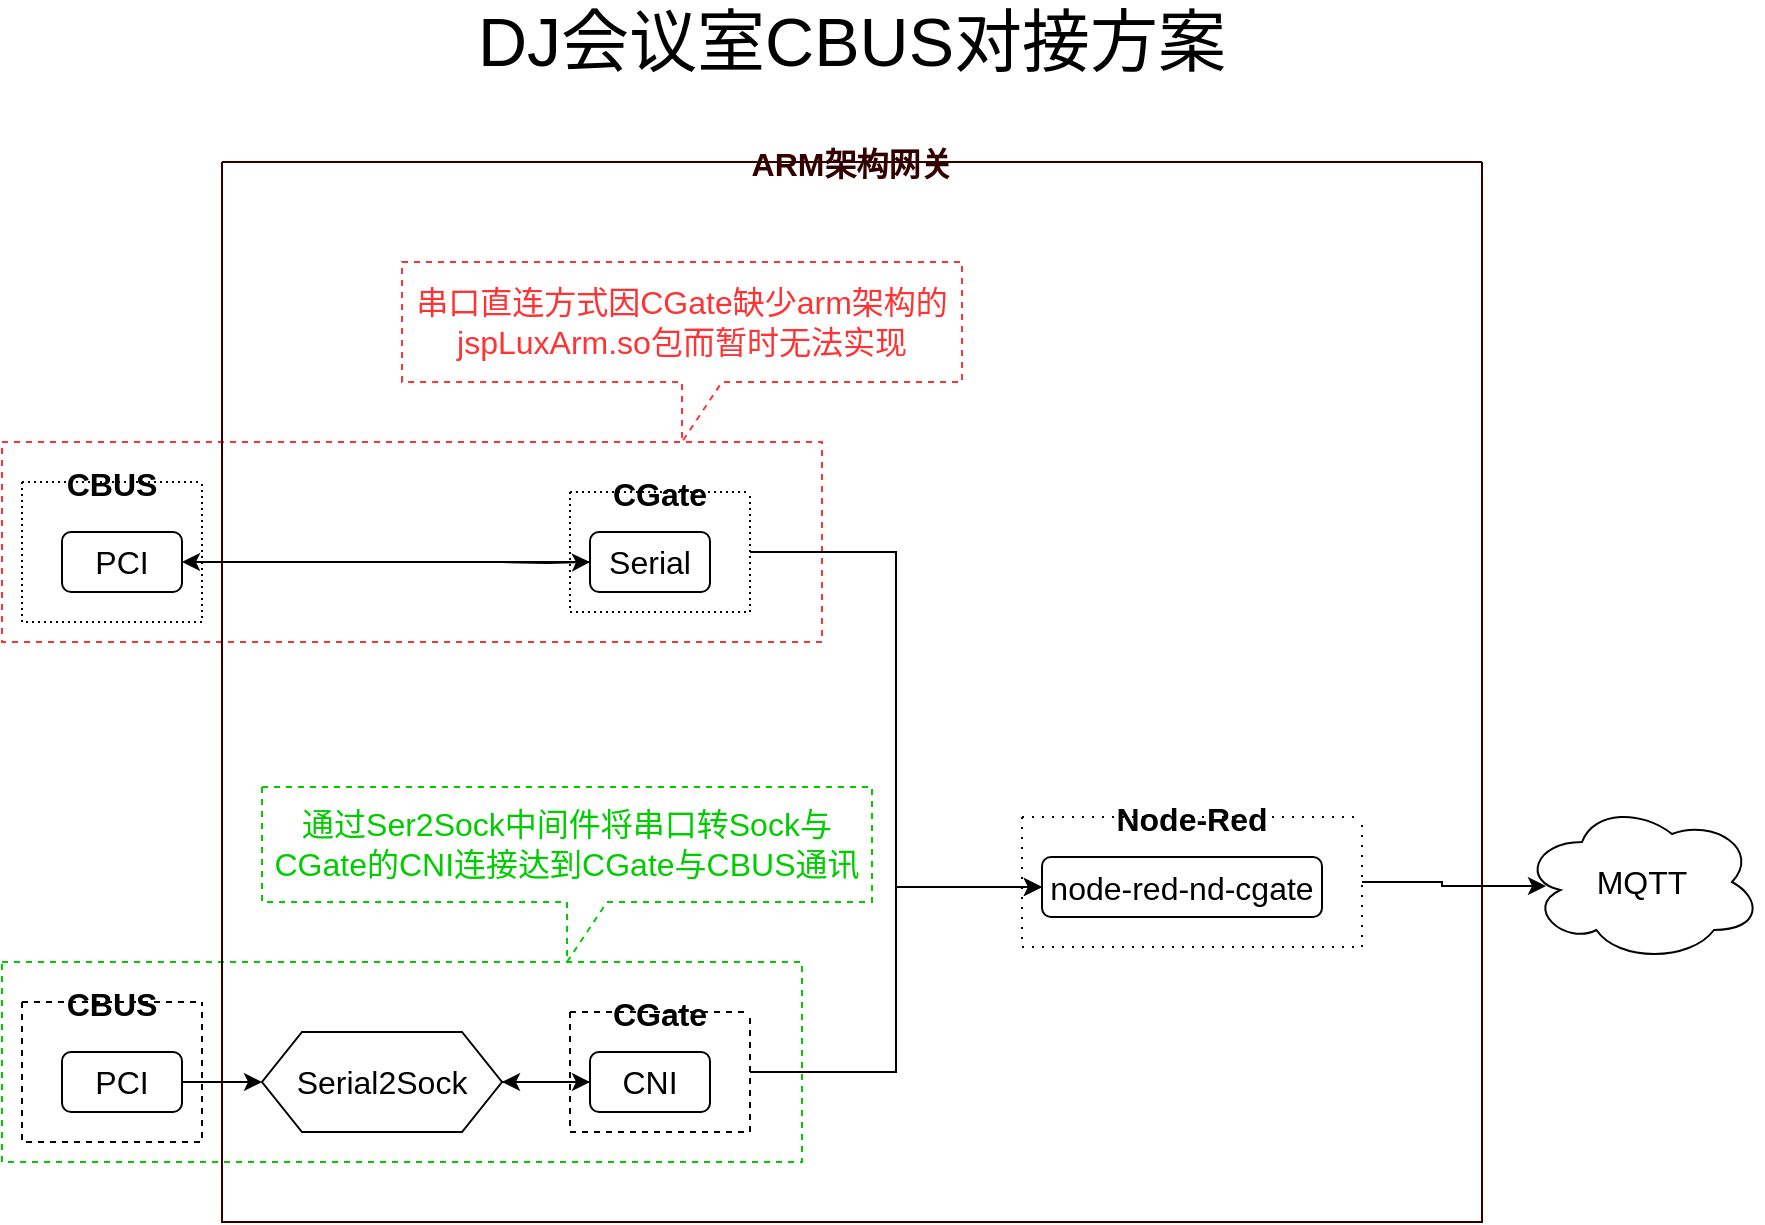 <mxfile version="14.9.6" type="github">
  <diagram id="SIeUacuSp1Kk_G01sxYb" name="Page-1">
    <mxGraphModel dx="1304" dy="882" grid="1" gridSize="10" guides="1" tooltips="1" connect="1" arrows="1" fold="1" page="1" pageScale="1" pageWidth="827" pageHeight="1169" math="0" shadow="0">
      <root>
        <mxCell id="0" />
        <mxCell id="1" parent="0" />
        <mxCell id="UCuOql0rdX9mmwR3eOzm-45" value="" style="rounded=0;whiteSpace=wrap;html=1;dashed=1;fontSize=16;fontColor=#00FF00;strokeColor=#00CC00;" vertex="1" parent="1">
          <mxGeometry x="80" y="620" width="400" height="100" as="geometry" />
        </mxCell>
        <mxCell id="UCuOql0rdX9mmwR3eOzm-40" value="" style="rounded=0;whiteSpace=wrap;html=1;dashed=1;fontSize=16;strokeColor=#FF3333;" vertex="1" parent="1">
          <mxGeometry x="80" y="360" width="410" height="100" as="geometry" />
        </mxCell>
        <mxCell id="UCuOql0rdX9mmwR3eOzm-1" value="DJ会议室CBUS对接方案" style="text;html=1;strokeColor=none;fillColor=none;align=center;verticalAlign=middle;whiteSpace=wrap;rounded=0;fontSize=34;" vertex="1" parent="1">
          <mxGeometry x="210" y="140" width="590" height="40" as="geometry" />
        </mxCell>
        <mxCell id="UCuOql0rdX9mmwR3eOzm-14" style="edgeStyle=orthogonalEdgeStyle;rounded=0;orthogonalLoop=1;jettySize=auto;html=1;exitX=1;exitY=0.5;exitDx=0;exitDy=0;entryX=0;entryY=0.5;entryDx=0;entryDy=0;fontSize=20;" edge="1" parent="1" source="UCuOql0rdX9mmwR3eOzm-11" target="UCuOql0rdX9mmwR3eOzm-13">
          <mxGeometry relative="1" as="geometry" />
        </mxCell>
        <mxCell id="UCuOql0rdX9mmwR3eOzm-9" value="CBUS" style="swimlane;startSize=0;fontSize=16;dashed=1;" vertex="1" parent="1">
          <mxGeometry x="90" y="640" width="90" height="70" as="geometry" />
        </mxCell>
        <mxCell id="UCuOql0rdX9mmwR3eOzm-11" value="PCI" style="rounded=1;whiteSpace=wrap;html=1;fontSize=16;" vertex="1" parent="UCuOql0rdX9mmwR3eOzm-9">
          <mxGeometry x="20" y="25" width="60" height="30" as="geometry" />
        </mxCell>
        <mxCell id="UCuOql0rdX9mmwR3eOzm-15" style="edgeStyle=orthogonalEdgeStyle;rounded=0;orthogonalLoop=1;jettySize=auto;html=1;exitX=1;exitY=0.5;exitDx=0;exitDy=0;fontSize=20;entryX=0;entryY=0.5;entryDx=0;entryDy=0;" edge="1" parent="1" source="UCuOql0rdX9mmwR3eOzm-13" target="UCuOql0rdX9mmwR3eOzm-18">
          <mxGeometry relative="1" as="geometry">
            <mxPoint x="430" y="680" as="targetPoint" />
          </mxGeometry>
        </mxCell>
        <mxCell id="UCuOql0rdX9mmwR3eOzm-13" value="Serial2Sock" style="shape=hexagon;perimeter=hexagonPerimeter2;whiteSpace=wrap;html=1;fixedSize=1;fontSize=16;" vertex="1" parent="1">
          <mxGeometry x="210" y="655" width="120" height="50" as="geometry" />
        </mxCell>
        <mxCell id="UCuOql0rdX9mmwR3eOzm-22" style="edgeStyle=orthogonalEdgeStyle;rounded=0;orthogonalLoop=1;jettySize=auto;html=1;exitX=1;exitY=0.5;exitDx=0;exitDy=0;entryX=0;entryY=0.5;entryDx=0;entryDy=0;fontSize=16;" edge="1" parent="1" source="UCuOql0rdX9mmwR3eOzm-17" target="UCuOql0rdX9mmwR3eOzm-21">
          <mxGeometry relative="1" as="geometry" />
        </mxCell>
        <mxCell id="UCuOql0rdX9mmwR3eOzm-17" value="CGate" style="swimlane;startSize=0;fontSize=16;dashed=1;" vertex="1" parent="1">
          <mxGeometry x="364" y="645" width="90" height="60" as="geometry" />
        </mxCell>
        <mxCell id="UCuOql0rdX9mmwR3eOzm-18" value="CNI" style="rounded=1;whiteSpace=wrap;html=1;fontSize=16;" vertex="1" parent="UCuOql0rdX9mmwR3eOzm-17">
          <mxGeometry x="10" y="20" width="60" height="30" as="geometry" />
        </mxCell>
        <mxCell id="UCuOql0rdX9mmwR3eOzm-19" value="" style="edgeStyle=orthogonalEdgeStyle;rounded=0;orthogonalLoop=1;jettySize=auto;html=1;fontSize=16;" edge="1" parent="1" source="UCuOql0rdX9mmwR3eOzm-18" target="UCuOql0rdX9mmwR3eOzm-13">
          <mxGeometry relative="1" as="geometry" />
        </mxCell>
        <mxCell id="UCuOql0rdX9mmwR3eOzm-26" style="edgeStyle=orthogonalEdgeStyle;rounded=0;orthogonalLoop=1;jettySize=auto;html=1;exitX=1;exitY=0.5;exitDx=0;exitDy=0;entryX=0.1;entryY=0.525;entryDx=0;entryDy=0;entryPerimeter=0;fontSize=16;" edge="1" parent="1" source="UCuOql0rdX9mmwR3eOzm-20" target="UCuOql0rdX9mmwR3eOzm-25">
          <mxGeometry relative="1" as="geometry" />
        </mxCell>
        <mxCell id="UCuOql0rdX9mmwR3eOzm-20" value="Node-Red" style="swimlane;startSize=0;fontSize=16;dashed=1;dashPattern=1 4;" vertex="1" parent="1">
          <mxGeometry x="590" y="547.5" width="170" height="65" as="geometry" />
        </mxCell>
        <mxCell id="UCuOql0rdX9mmwR3eOzm-21" value="node-red-nd-cgate" style="rounded=1;whiteSpace=wrap;html=1;fontSize=16;" vertex="1" parent="UCuOql0rdX9mmwR3eOzm-20">
          <mxGeometry x="10" y="20" width="140" height="30" as="geometry" />
        </mxCell>
        <mxCell id="UCuOql0rdX9mmwR3eOzm-25" value="MQTT" style="ellipse;shape=cloud;whiteSpace=wrap;html=1;fontSize=16;" vertex="1" parent="1">
          <mxGeometry x="840" y="540" width="120" height="80" as="geometry" />
        </mxCell>
        <mxCell id="UCuOql0rdX9mmwR3eOzm-30" value="CBUS" style="swimlane;startSize=0;fontSize=16;dashed=1;dashPattern=1 2;" vertex="1" parent="1">
          <mxGeometry x="90" y="380" width="90" height="70" as="geometry" />
        </mxCell>
        <mxCell id="UCuOql0rdX9mmwR3eOzm-31" value="PCI" style="rounded=1;whiteSpace=wrap;html=1;fontSize=16;" vertex="1" parent="UCuOql0rdX9mmwR3eOzm-30">
          <mxGeometry x="20" y="25" width="60" height="30" as="geometry" />
        </mxCell>
        <mxCell id="UCuOql0rdX9mmwR3eOzm-32" style="edgeStyle=orthogonalEdgeStyle;rounded=0;orthogonalLoop=1;jettySize=auto;html=1;exitX=1;exitY=0.5;exitDx=0;exitDy=0;fontSize=20;entryX=0;entryY=0.5;entryDx=0;entryDy=0;" edge="1" parent="1" target="UCuOql0rdX9mmwR3eOzm-35">
          <mxGeometry relative="1" as="geometry">
            <mxPoint x="430" y="420" as="targetPoint" />
            <mxPoint x="330" y="420" as="sourcePoint" />
          </mxGeometry>
        </mxCell>
        <mxCell id="UCuOql0rdX9mmwR3eOzm-38" style="edgeStyle=orthogonalEdgeStyle;rounded=0;orthogonalLoop=1;jettySize=auto;html=1;exitX=1;exitY=0.5;exitDx=0;exitDy=0;entryX=0;entryY=0.5;entryDx=0;entryDy=0;fontSize=16;" edge="1" parent="1" source="UCuOql0rdX9mmwR3eOzm-34" target="UCuOql0rdX9mmwR3eOzm-21">
          <mxGeometry relative="1" as="geometry" />
        </mxCell>
        <mxCell id="UCuOql0rdX9mmwR3eOzm-34" value="CGate" style="swimlane;startSize=0;fontSize=16;dashed=1;dashPattern=1 2;" vertex="1" parent="1">
          <mxGeometry x="364" y="385" width="90" height="60" as="geometry" />
        </mxCell>
        <mxCell id="UCuOql0rdX9mmwR3eOzm-35" value="Serial" style="rounded=1;whiteSpace=wrap;html=1;fontSize=16;" vertex="1" parent="UCuOql0rdX9mmwR3eOzm-34">
          <mxGeometry x="10" y="20" width="60" height="30" as="geometry" />
        </mxCell>
        <mxCell id="UCuOql0rdX9mmwR3eOzm-36" value="" style="edgeStyle=orthogonalEdgeStyle;rounded=0;orthogonalLoop=1;jettySize=auto;html=1;fontSize=16;" edge="1" parent="1" source="UCuOql0rdX9mmwR3eOzm-35">
          <mxGeometry relative="1" as="geometry">
            <mxPoint x="170" y="420" as="targetPoint" />
          </mxGeometry>
        </mxCell>
        <mxCell id="UCuOql0rdX9mmwR3eOzm-44" value="串口直连方式因CGate缺少arm架构的jspLuxArm.so包而暂时无法实现" style="shape=callout;whiteSpace=wrap;html=1;perimeter=calloutPerimeter;dashed=1;fontSize=16;strokeColor=#FF3333;fontColor=#FF3333;" vertex="1" parent="1">
          <mxGeometry x="280" y="270" width="280" height="90" as="geometry" />
        </mxCell>
        <mxCell id="UCuOql0rdX9mmwR3eOzm-48" value="通过Ser2Sock中间件将串口转Sock与CGate的CNI连接达到CGate与CBUS通讯" style="shape=callout;whiteSpace=wrap;html=1;perimeter=calloutPerimeter;dashed=1;fontSize=16;strokeColor=#00CC00;fontColor=#00CC00;" vertex="1" parent="1">
          <mxGeometry x="210" y="532.5" width="305" height="87.5" as="geometry" />
        </mxCell>
        <mxCell id="UCuOql0rdX9mmwR3eOzm-50" value="ARM架构网关" style="swimlane;startSize=0;fontSize=16;fontColor=#330000;strokeColor=#330000;" vertex="1" parent="1">
          <mxGeometry x="190" y="220" width="630" height="530" as="geometry" />
        </mxCell>
      </root>
    </mxGraphModel>
  </diagram>
</mxfile>
